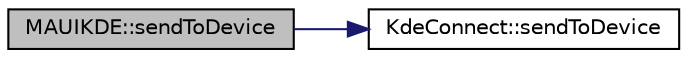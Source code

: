digraph "MAUIKDE::sendToDevice"
{
 // INTERACTIVE_SVG=YES
 // LATEX_PDF_SIZE
  edge [fontname="Helvetica",fontsize="10",labelfontname="Helvetica",labelfontsize="10"];
  node [fontname="Helvetica",fontsize="10",shape=record];
  rankdir="LR";
  Node24 [label="MAUIKDE::sendToDevice",height=0.2,width=0.4,color="black", fillcolor="grey75", style="filled", fontcolor="black",tooltip=" "];
  Node24 -> Node25 [color="midnightblue",fontsize="10",style="solid",fontname="Helvetica"];
  Node25 [label="KdeConnect::sendToDevice",height=0.2,width=0.4,color="black", fillcolor="white", style="filled",URL="$class_kde_connect.html#afc92b28709044c770c0d5e995d26b8e2",tooltip=" "];
}
